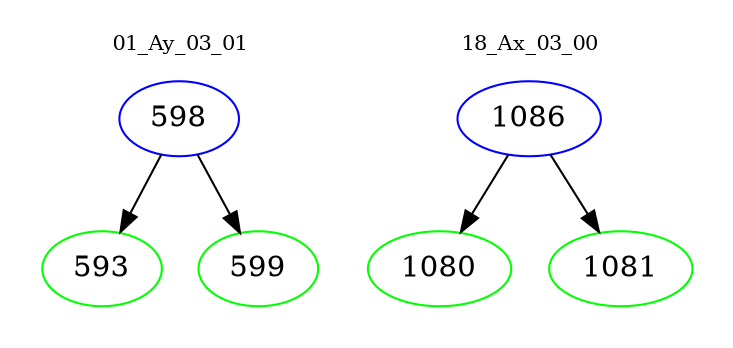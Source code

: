 digraph{
subgraph cluster_0 {
color = white
label = "01_Ay_03_01";
fontsize=10;
T0_598 [label="598", color="blue"]
T0_598 -> T0_593 [color="black"]
T0_593 [label="593", color="green"]
T0_598 -> T0_599 [color="black"]
T0_599 [label="599", color="green"]
}
subgraph cluster_1 {
color = white
label = "18_Ax_03_00";
fontsize=10;
T1_1086 [label="1086", color="blue"]
T1_1086 -> T1_1080 [color="black"]
T1_1080 [label="1080", color="green"]
T1_1086 -> T1_1081 [color="black"]
T1_1081 [label="1081", color="green"]
}
}
